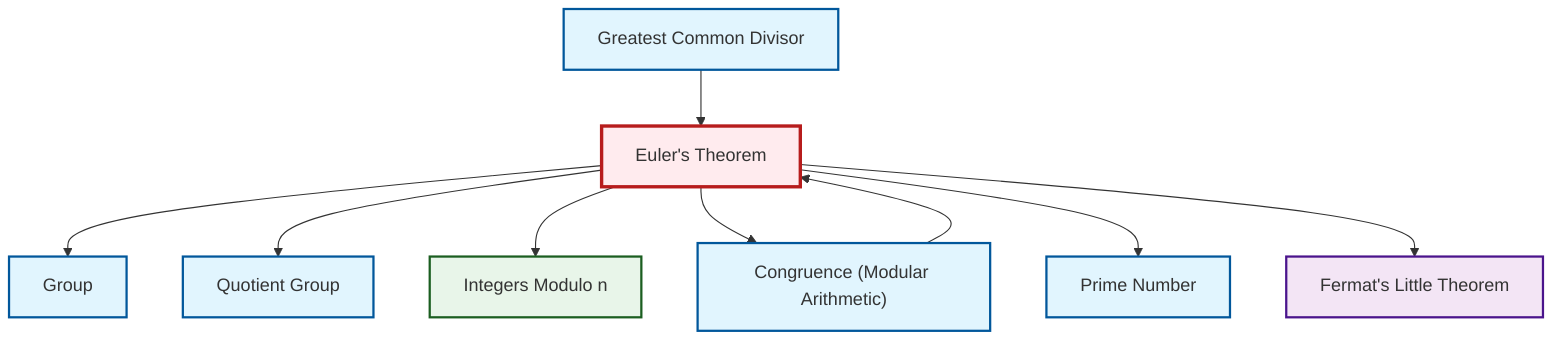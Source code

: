 graph TD
    classDef definition fill:#e1f5fe,stroke:#01579b,stroke-width:2px
    classDef theorem fill:#f3e5f5,stroke:#4a148c,stroke-width:2px
    classDef axiom fill:#fff3e0,stroke:#e65100,stroke-width:2px
    classDef example fill:#e8f5e9,stroke:#1b5e20,stroke-width:2px
    classDef current fill:#ffebee,stroke:#b71c1c,stroke-width:3px
    def-group["Group"]:::definition
    thm-euler["Euler's Theorem"]:::theorem
    thm-fermat-little["Fermat's Little Theorem"]:::theorem
    def-gcd["Greatest Common Divisor"]:::definition
    def-prime["Prime Number"]:::definition
    def-congruence["Congruence (Modular Arithmetic)"]:::definition
    ex-quotient-integers-mod-n["Integers Modulo n"]:::example
    def-quotient-group["Quotient Group"]:::definition
    thm-euler --> def-group
    thm-euler --> def-quotient-group
    thm-euler --> ex-quotient-integers-mod-n
    thm-euler --> def-congruence
    thm-euler --> def-prime
    thm-euler --> thm-fermat-little
    def-gcd --> thm-euler
    def-congruence --> thm-euler
    class thm-euler current